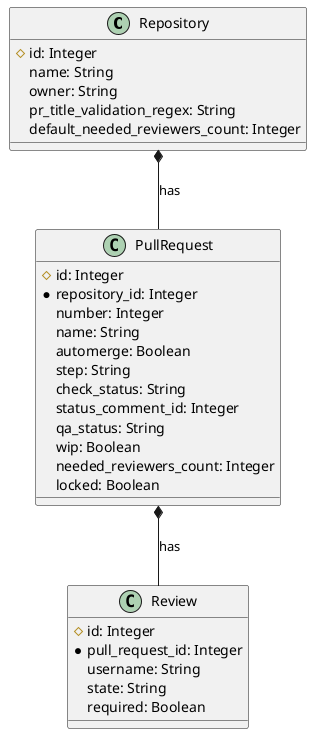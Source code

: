 @startuml Schema
class Repository {
    #id: Integer
    name: String
    owner: String
    pr_title_validation_regex: String
    default_needed_reviewers_count: Integer
}
class PullRequest {
    #id: Integer
    *repository_id: Integer
    number: Integer
    name: String
    automerge: Boolean
    step: String
    check_status: String
    status_comment_id: Integer
    qa_status: String
    wip: Boolean
    needed_reviewers_count: Integer
    locked: Boolean
}
class Review {
    #id: Integer
    *pull_request_id: Integer
    username: String
    state: String
    required: Boolean
}

Repository *-- PullRequest : has
PullRequest *-- Review : has
@enduml
